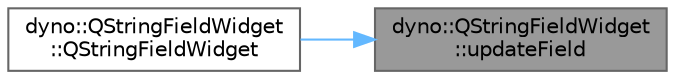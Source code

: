 digraph "dyno::QStringFieldWidget::updateField"
{
 // LATEX_PDF_SIZE
  bgcolor="transparent";
  edge [fontname=Helvetica,fontsize=10,labelfontname=Helvetica,labelfontsize=10];
  node [fontname=Helvetica,fontsize=10,shape=box,height=0.2,width=0.4];
  rankdir="RL";
  Node1 [id="Node000001",label="dyno::QStringFieldWidget\l::updateField",height=0.2,width=0.4,color="gray40", fillcolor="grey60", style="filled", fontcolor="black",tooltip=" "];
  Node1 -> Node2 [id="edge1_Node000001_Node000002",dir="back",color="steelblue1",style="solid",tooltip=" "];
  Node2 [id="Node000002",label="dyno::QStringFieldWidget\l::QStringFieldWidget",height=0.2,width=0.4,color="grey40", fillcolor="white", style="filled",URL="$classdyno_1_1_q_string_field_widget.html#ac2a859eee209cc9f99dcd198d9ad2dcf",tooltip=" "];
}
